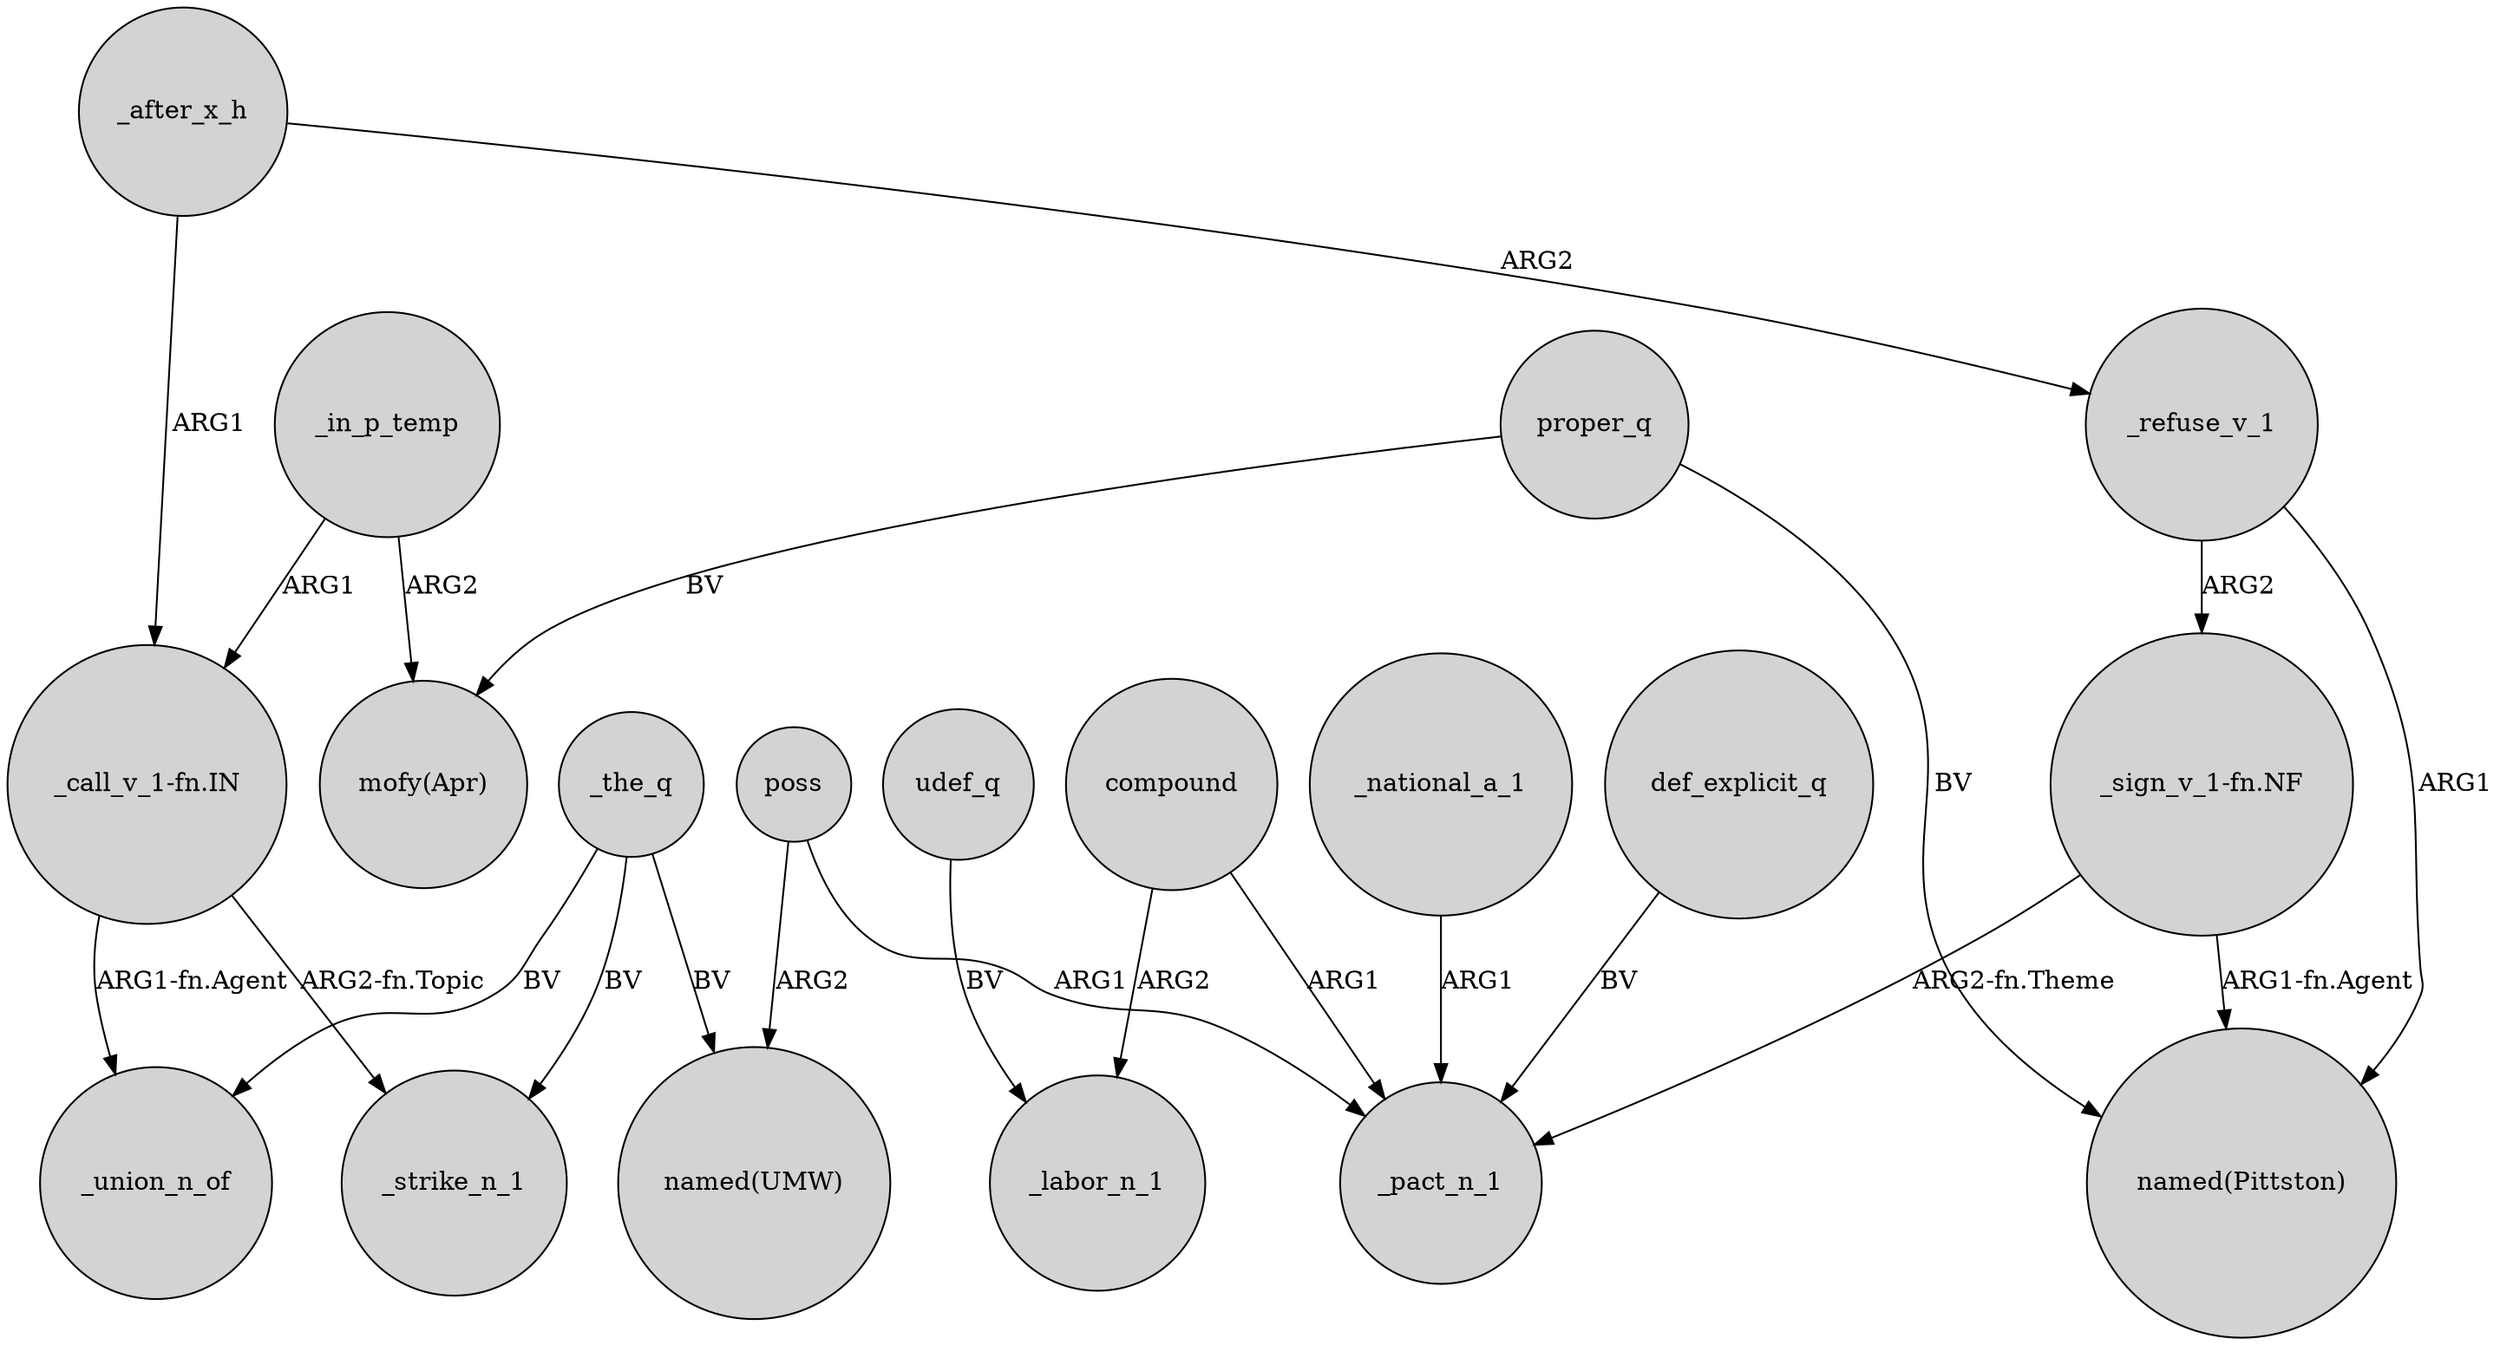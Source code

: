 digraph {
	node [shape=circle style=filled]
	"_sign_v_1-fn.NF" -> "named(Pittston)" [label="ARG1-fn.Agent"]
	_the_q -> "named(UMW)" [label=BV]
	proper_q -> "named(Pittston)" [label=BV]
	_refuse_v_1 -> "named(Pittston)" [label=ARG1]
	_after_x_h -> _refuse_v_1 [label=ARG2]
	_the_q -> _strike_n_1 [label=BV]
	_in_p_temp -> "_call_v_1-fn.IN" [label=ARG1]
	compound -> _labor_n_1 [label=ARG2]
	_the_q -> _union_n_of [label=BV]
	proper_q -> "mofy(Apr)" [label=BV]
	"_sign_v_1-fn.NF" -> _pact_n_1 [label="ARG2-fn.Theme"]
	compound -> _pact_n_1 [label=ARG1]
	poss -> _pact_n_1 [label=ARG1]
	udef_q -> _labor_n_1 [label=BV]
	poss -> "named(UMW)" [label=ARG2]
	_in_p_temp -> "mofy(Apr)" [label=ARG2]
	_refuse_v_1 -> "_sign_v_1-fn.NF" [label=ARG2]
	def_explicit_q -> _pact_n_1 [label=BV]
	"_call_v_1-fn.IN" -> _strike_n_1 [label="ARG2-fn.Topic"]
	"_call_v_1-fn.IN" -> _union_n_of [label="ARG1-fn.Agent"]
	_after_x_h -> "_call_v_1-fn.IN" [label=ARG1]
	_national_a_1 -> _pact_n_1 [label=ARG1]
}

